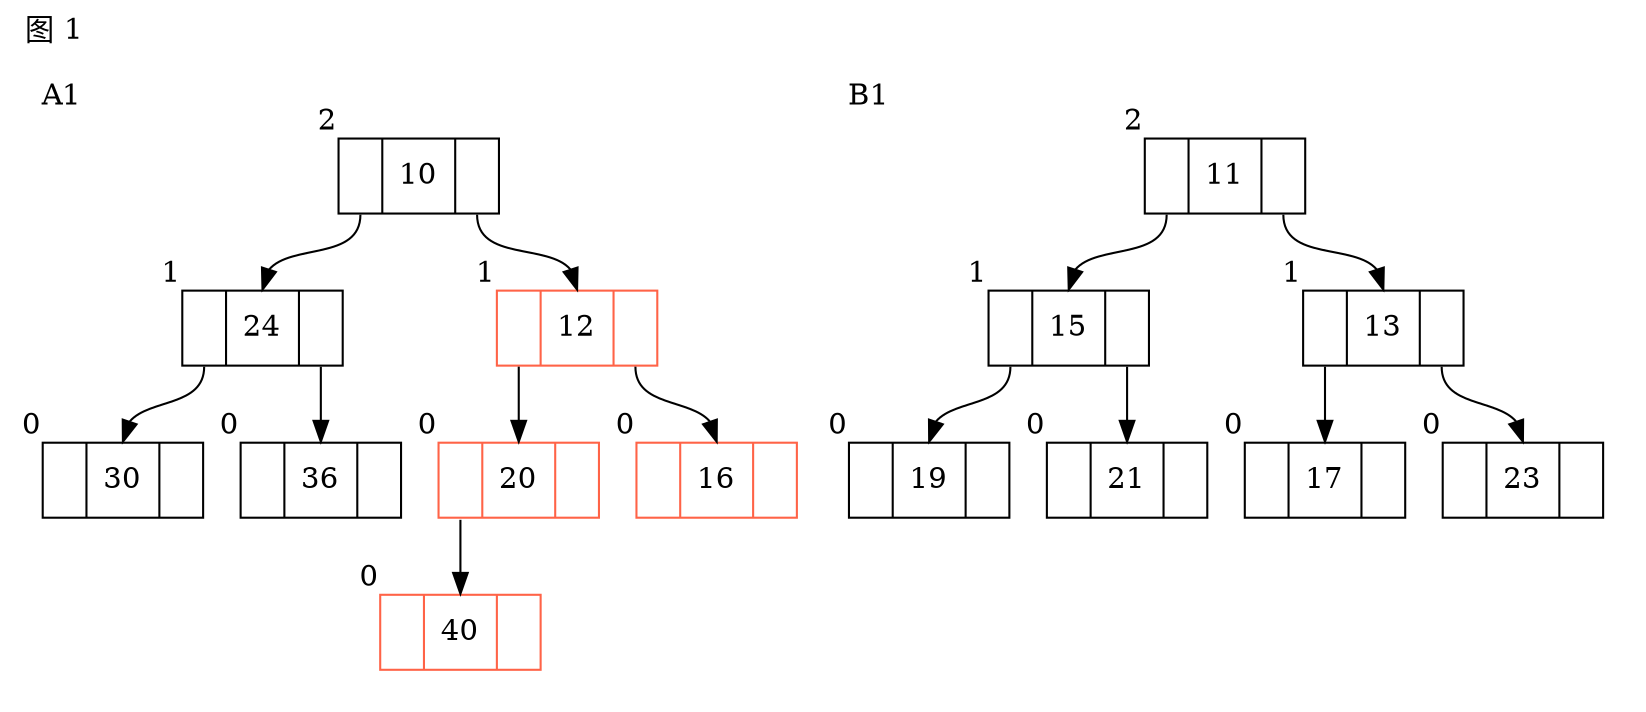 digraph g{
label="图 1";
labeljust=l;
labelloc=t;
node[shape=record];

subgraph cluster_1{
label="A1";
penwidth=0;
n0[label="<L> | <C> 10 | <R>", xlabel=2];
n1[label="<L> | <C> 24 | <R>", xlabel=1];
n2[label="<L> | <C> 12 | <R>", xlabel=1, color="tomato"];
n3[label="<L> | <C> 30 | <R>", xlabel=0];
n4[label="<L> | <C> 36 | <R>", xlabel=0];
n5[label="<L> | <C> 20 | <R>", xlabel=0, color="tomato"];
n6[label="<L> | <C> 16 | <R>", xlabel=0, color="tomato"];
n7[label="<L> | <C> 40 | <R>", xlabel=0, color="tomato"];
n0:L->n1:C;
n0:R->n2:C;
n1:L->n3:C;
n1:R->n4:C;
n2:L->n5:C;
n2:R->n6:C
n5:L->n7:C;
}

subgraph cluster_2{
label="B1";
penwidth=0;
m0[label="<L> | <C> 11 | <R>", xlabel=2];
m1[label="<L> | <C> 15 | <R>", xlabel=1];
m2[label="<L> | <C> 13 | <R>", xlabel=1];
m3[label="<L> | <C> 19 | <R>", xlabel=0];
m4[label="<L> | <C> 21 | <R>", xlabel=0];
m5[label="<L> | <C> 17 | <R>", xlabel=0];
m6[label="<L> | <C> 23 | <R>", xlabel=0];
m0:L->m1:C;
m0:R->m2:C;
m1:L->m3:C;
m1:R->m4:C;
m2:L->m5:C;
m2:R->m6:C;
}

}
